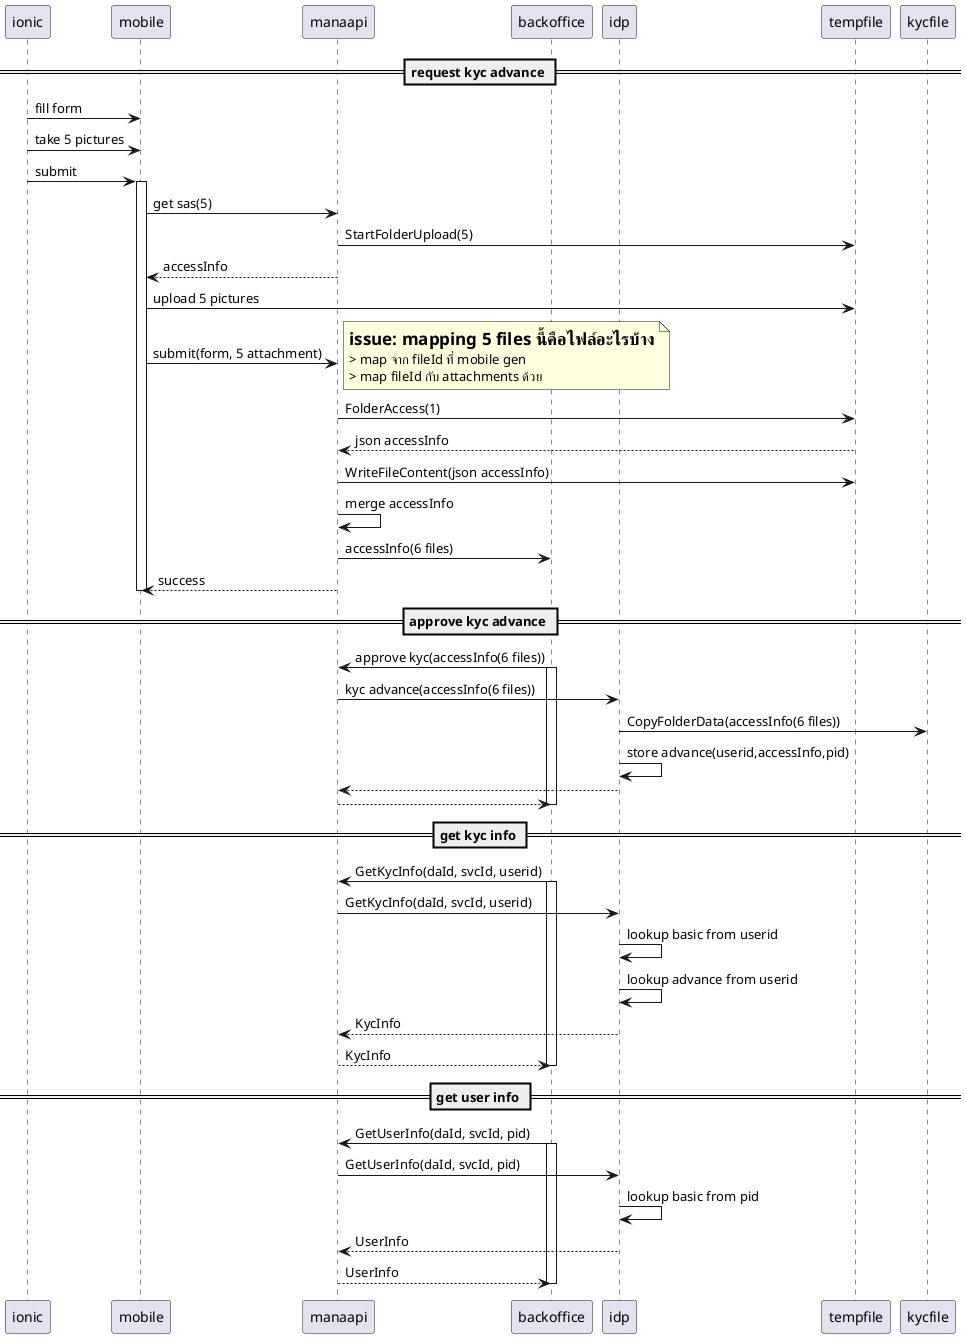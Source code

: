 @startuml Profile upload
participant ionic
participant mobile
participant manaapi
participant backoffice
participant idp
participant tempfile
participant kycfile

== request kyc advance ==

ionic->mobile: fill form
ionic->mobile: take 5 pictures
ionic->mobile: submit
activate mobile
mobile->manaapi: get sas(5)
manaapi->tempfile: StartFolderUpload(5)
manaapi-->mobile:accessInfo
mobile->tempfile: upload 5 pictures
mobile->manaapi: submit(form, 5 attachment)
note right
=issue: mapping 5 files นี้คือไฟล์อะไรบ้าง
> map จาก fileId ที่ mobile gen
> map fileId กับ attachments ด้วย
end note
manaapi->tempfile: FolderAccess(1)
tempfile-->manaapi: json accessInfo
manaapi->tempfile: WriteFileContent(json accessInfo)
manaapi->manaapi: merge accessInfo
manaapi->backoffice: accessInfo(6 files)
manaapi-->mobile: success
deactivate mobile

== approve kyc advance ==

backoffice->manaapi: approve kyc(accessInfo(6 files))
activate backoffice
manaapi->idp: kyc advance(accessInfo(6 files))
idp->kycfile: CopyFolderData(accessInfo(6 files))
idp->idp: store advance(userid,accessInfo,pid)
idp-->manaapi
manaapi-->backoffice
deactivate backoffice

== get kyc info ==

backoffice->manaapi: GetKycInfo(daId, svcId, userid)
activate backoffice
manaapi->idp: GetKycInfo(daId, svcId, userid)
idp->idp: lookup basic from userid
idp->idp: lookup advance from userid
idp-->manaapi: KycInfo
manaapi-->backoffice: KycInfo
deactivate backoffice

== get user info ==

backoffice->manaapi: GetUserInfo(daId, svcId, pid)
activate backoffice
manaapi->idp: GetUserInfo(daId, svcId, pid)
idp->idp: lookup basic from pid
idp-->manaapi: UserInfo
manaapi-->backoffice: UserInfo
deactivate backoffice
@enduml
